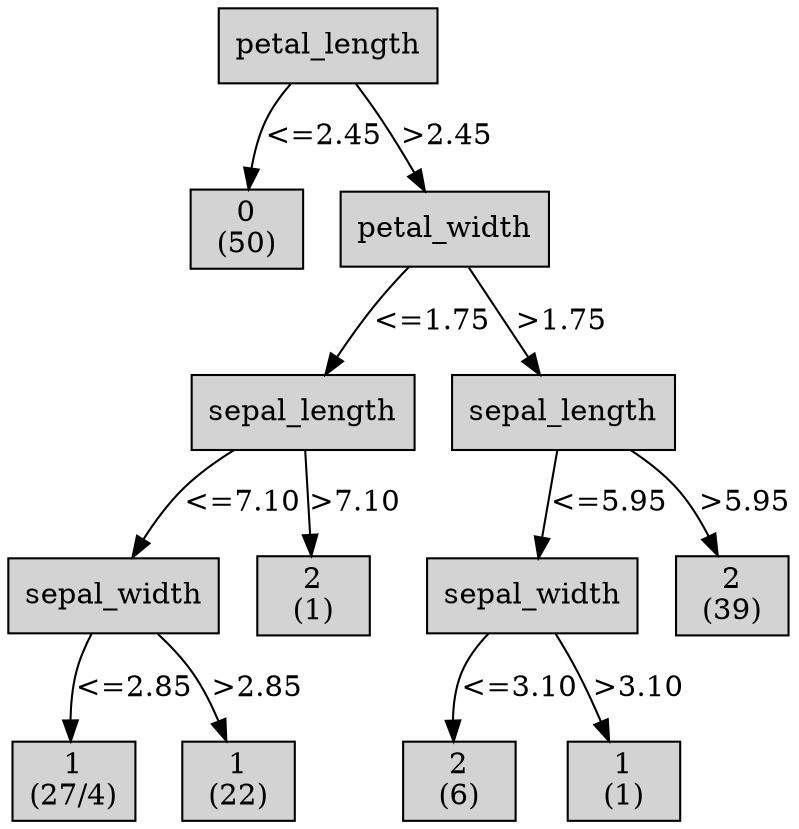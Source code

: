 digraph ID3_Tree {
"0" [shape=box, style=filled, label="petal_length
", weight=1]
"1" [shape=box, style=filled, label="0
(50)
", weight=2]
0 -> 1 [ label = "<=2.45"];
"2" [shape=box, style=filled, label="petal_width
", weight=2]
0 -> 2 [ label = ">2.45"];
"3" [shape=box, style=filled, label="sepal_length
", weight=3]
2 -> 3 [ label = "<=1.75"];
"4" [shape=box, style=filled, label="sepal_width
", weight=4]
3 -> 4 [ label = "<=7.10"];
"5" [shape=box, style=filled, label="1
(27/4)
", weight=5]
4 -> 5 [ label = "<=2.85"];
"6" [shape=box, style=filled, label="1
(22)
", weight=5]
4 -> 6 [ label = ">2.85"];
"7" [shape=box, style=filled, label="2
(1)
", weight=4]
3 -> 7 [ label = ">7.10"];
"8" [shape=box, style=filled, label="sepal_length
", weight=3]
2 -> 8 [ label = ">1.75"];
"9" [shape=box, style=filled, label="sepal_width
", weight=4]
8 -> 9 [ label = "<=5.95"];
"10" [shape=box, style=filled, label="2
(6)
", weight=5]
9 -> 10 [ label = "<=3.10"];
"11" [shape=box, style=filled, label="1
(1)
", weight=5]
9 -> 11 [ label = ">3.10"];
"12" [shape=box, style=filled, label="2
(39)
", weight=4]
8 -> 12 [ label = ">5.95"];
{rank=same; 0;};
{rank=same; 1;2;};
{rank=same; 3;8;};
{rank=same; 4;7;9;12;};
{rank=same; 5;6;10;11;};
}